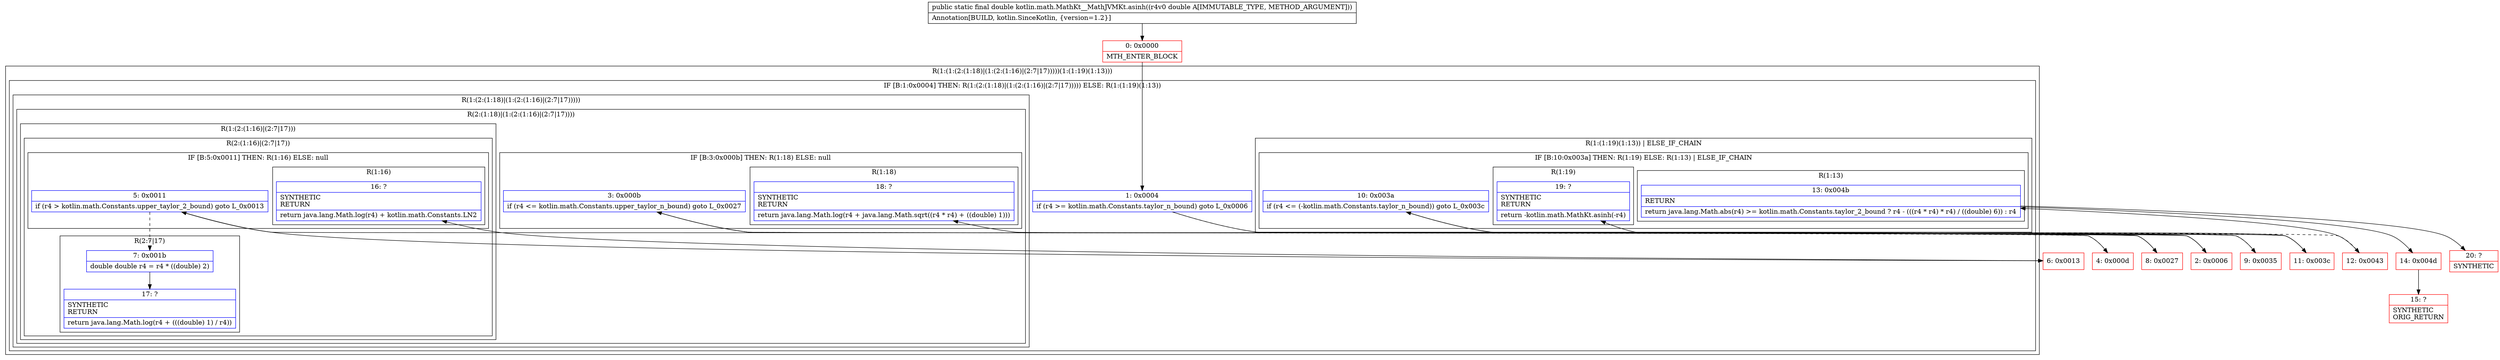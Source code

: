 digraph "CFG forkotlin.math.MathKt__MathJVMKt.asinh(D)D" {
subgraph cluster_Region_514443403 {
label = "R(1:(1:(2:(1:18)|(1:(2:(1:16)|(2:7|17)))))(1:(1:19)(1:13)))";
node [shape=record,color=blue];
subgraph cluster_IfRegion_2042293341 {
label = "IF [B:1:0x0004] THEN: R(1:(2:(1:18)|(1:(2:(1:16)|(2:7|17))))) ELSE: R(1:(1:19)(1:13))";
node [shape=record,color=blue];
Node_1 [shape=record,label="{1\:\ 0x0004|if (r4 \>= kotlin.math.Constants.taylor_n_bound) goto L_0x0006\l}"];
subgraph cluster_Region_337480321 {
label = "R(1:(2:(1:18)|(1:(2:(1:16)|(2:7|17)))))";
node [shape=record,color=blue];
subgraph cluster_Region_1939518490 {
label = "R(2:(1:18)|(1:(2:(1:16)|(2:7|17))))";
node [shape=record,color=blue];
subgraph cluster_IfRegion_589813618 {
label = "IF [B:3:0x000b] THEN: R(1:18) ELSE: null";
node [shape=record,color=blue];
Node_3 [shape=record,label="{3\:\ 0x000b|if (r4 \<= kotlin.math.Constants.upper_taylor_n_bound) goto L_0x0027\l}"];
subgraph cluster_Region_231808847 {
label = "R(1:18)";
node [shape=record,color=blue];
Node_18 [shape=record,label="{18\:\ ?|SYNTHETIC\lRETURN\l|return java.lang.Math.log(r4 + java.lang.Math.sqrt((r4 * r4) + ((double) 1)))\l}"];
}
}
subgraph cluster_Region_1977665014 {
label = "R(1:(2:(1:16)|(2:7|17)))";
node [shape=record,color=blue];
subgraph cluster_Region_1409058100 {
label = "R(2:(1:16)|(2:7|17))";
node [shape=record,color=blue];
subgraph cluster_IfRegion_1325220990 {
label = "IF [B:5:0x0011] THEN: R(1:16) ELSE: null";
node [shape=record,color=blue];
Node_5 [shape=record,label="{5\:\ 0x0011|if (r4 \> kotlin.math.Constants.upper_taylor_2_bound) goto L_0x0013\l}"];
subgraph cluster_Region_1272119689 {
label = "R(1:16)";
node [shape=record,color=blue];
Node_16 [shape=record,label="{16\:\ ?|SYNTHETIC\lRETURN\l|return java.lang.Math.log(r4) + kotlin.math.Constants.LN2\l}"];
}
}
subgraph cluster_Region_349805481 {
label = "R(2:7|17)";
node [shape=record,color=blue];
Node_7 [shape=record,label="{7\:\ 0x001b|double double r4 = r4 * ((double) 2)\l}"];
Node_17 [shape=record,label="{17\:\ ?|SYNTHETIC\lRETURN\l|return java.lang.Math.log(r4 + (((double) 1) \/ r4))\l}"];
}
}
}
}
}
subgraph cluster_Region_955232880 {
label = "R(1:(1:19)(1:13)) | ELSE_IF_CHAIN\l";
node [shape=record,color=blue];
subgraph cluster_IfRegion_252532092 {
label = "IF [B:10:0x003a] THEN: R(1:19) ELSE: R(1:13) | ELSE_IF_CHAIN\l";
node [shape=record,color=blue];
Node_10 [shape=record,label="{10\:\ 0x003a|if (r4 \<= (\-kotlin.math.Constants.taylor_n_bound)) goto L_0x003c\l}"];
subgraph cluster_Region_729230935 {
label = "R(1:19)";
node [shape=record,color=blue];
Node_19 [shape=record,label="{19\:\ ?|SYNTHETIC\lRETURN\l|return \-kotlin.math.MathKt.asinh(\-r4)\l}"];
}
subgraph cluster_Region_2021375481 {
label = "R(1:13)";
node [shape=record,color=blue];
Node_13 [shape=record,label="{13\:\ 0x004b|RETURN\l|return java.lang.Math.abs(r4) \>= kotlin.math.Constants.taylor_2_bound ? r4 \- (((r4 * r4) * r4) \/ ((double) 6)) : r4\l}"];
}
}
}
}
}
Node_0 [shape=record,color=red,label="{0\:\ 0x0000|MTH_ENTER_BLOCK\l}"];
Node_2 [shape=record,color=red,label="{2\:\ 0x0006}"];
Node_4 [shape=record,color=red,label="{4\:\ 0x000d}"];
Node_6 [shape=record,color=red,label="{6\:\ 0x0013}"];
Node_8 [shape=record,color=red,label="{8\:\ 0x0027}"];
Node_9 [shape=record,color=red,label="{9\:\ 0x0035}"];
Node_11 [shape=record,color=red,label="{11\:\ 0x003c}"];
Node_12 [shape=record,color=red,label="{12\:\ 0x0043}"];
Node_14 [shape=record,color=red,label="{14\:\ 0x004d}"];
Node_15 [shape=record,color=red,label="{15\:\ ?|SYNTHETIC\lORIG_RETURN\l}"];
Node_20 [shape=record,color=red,label="{20\:\ ?|SYNTHETIC\l}"];
MethodNode[shape=record,label="{public static final double kotlin.math.MathKt__MathJVMKt.asinh((r4v0 double A[IMMUTABLE_TYPE, METHOD_ARGUMENT]))  | Annotation[BUILD, kotlin.SinceKotlin, \{version=1.2\}]\l}"];
MethodNode -> Node_0;
Node_1 -> Node_2;
Node_1 -> Node_9[style=dashed];
Node_3 -> Node_4[style=dashed];
Node_3 -> Node_8;
Node_5 -> Node_6;
Node_5 -> Node_7[style=dashed];
Node_7 -> Node_17;
Node_10 -> Node_11;
Node_10 -> Node_12[style=dashed];
Node_13 -> Node_14;
Node_13 -> Node_20;
Node_0 -> Node_1;
Node_2 -> Node_3;
Node_4 -> Node_5;
Node_6 -> Node_16;
Node_8 -> Node_18;
Node_9 -> Node_10;
Node_11 -> Node_19;
Node_12 -> Node_13;
Node_14 -> Node_15;
}

